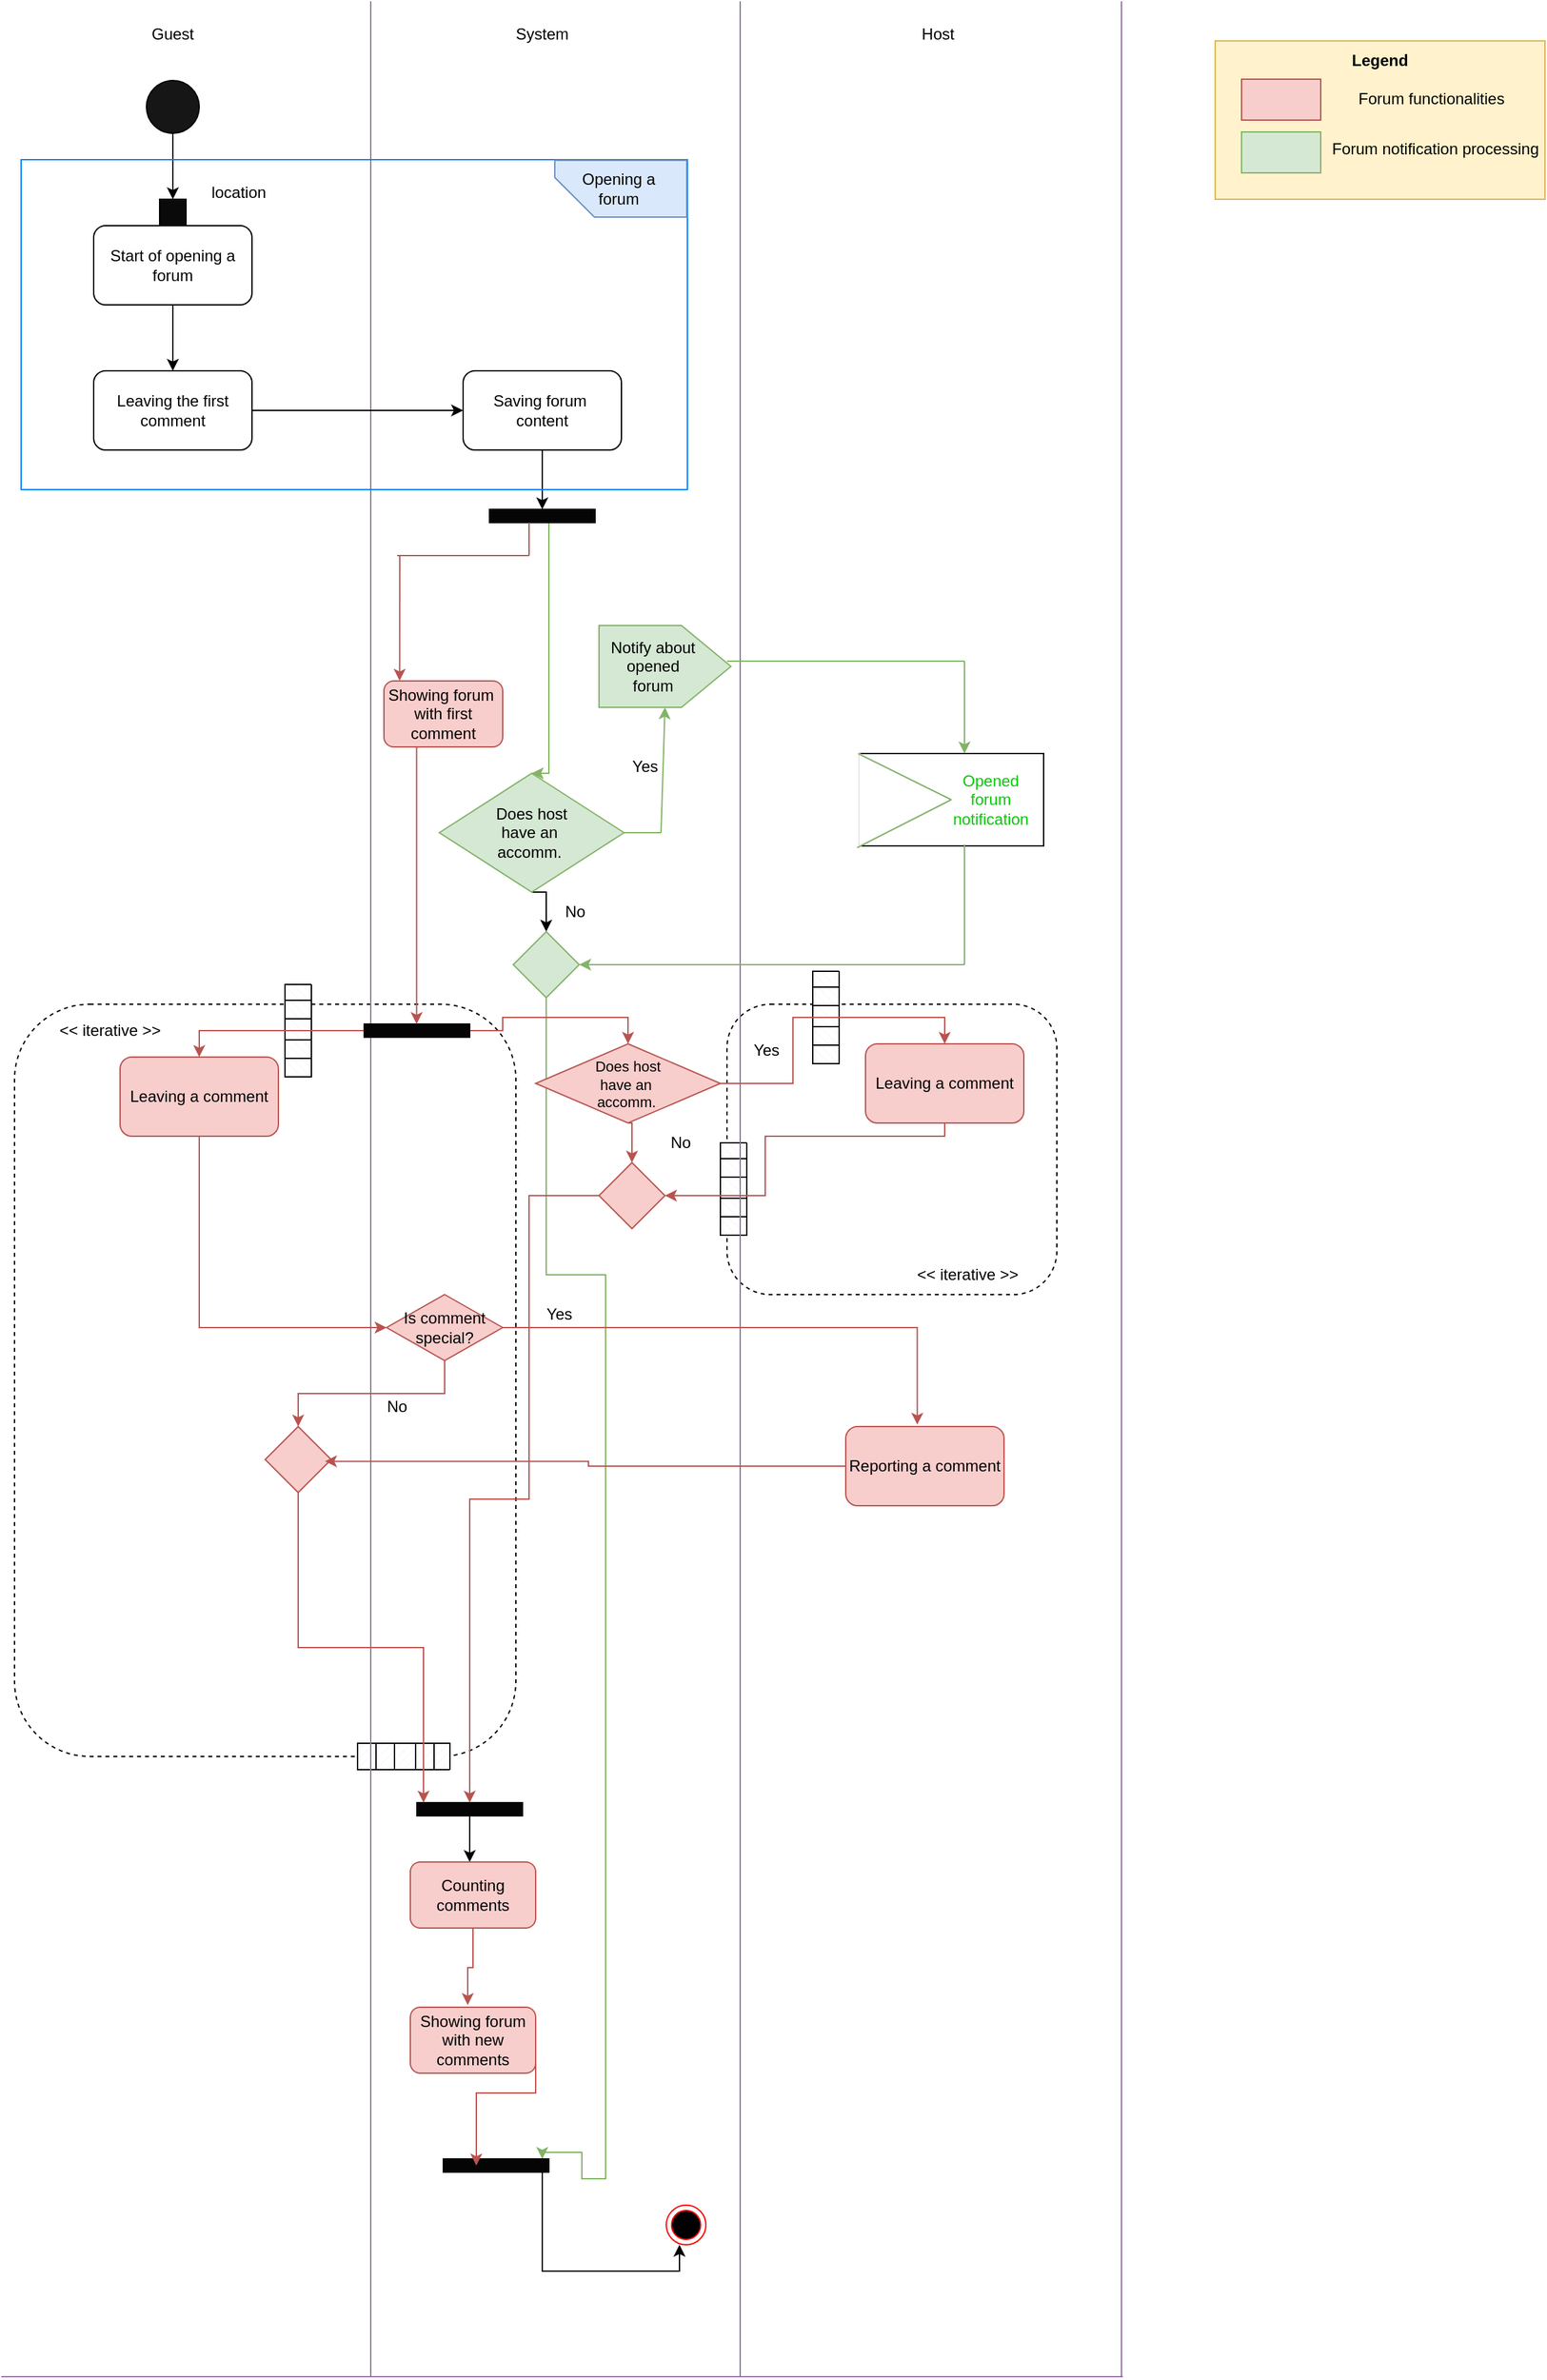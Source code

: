 <mxfile version="24.4.13" type="device">
  <diagram name="Page-1" id="BHdNFCYTddPQUC-m1091">
    <mxGraphModel dx="2765" dy="1475" grid="1" gridSize="10" guides="1" tooltips="1" connect="1" arrows="1" fold="1" page="1" pageScale="1" pageWidth="850" pageHeight="1100" math="0" shadow="0">
      <root>
        <mxCell id="0" />
        <mxCell id="1" parent="0" />
        <mxCell id="-KzzuyDdfA3MZNrRKInG-102" value="" style="rounded=1;whiteSpace=wrap;html=1;fillColor=none;dashed=1;" parent="1" vertex="1">
          <mxGeometry x="550" y="760" width="250" height="220" as="geometry" />
        </mxCell>
        <mxCell id="-KzzuyDdfA3MZNrRKInG-103" value="&amp;lt;&amp;lt; iterative &amp;gt;&amp;gt;" style="text;html=1;align=center;verticalAlign=middle;whiteSpace=wrap;rounded=0;" parent="1" vertex="1">
          <mxGeometry x="680" y="950" width="105" height="30" as="geometry" />
        </mxCell>
        <mxCell id="-KzzuyDdfA3MZNrRKInG-100" value="" style="rounded=1;whiteSpace=wrap;html=1;fillColor=none;dashed=1;" parent="1" vertex="1">
          <mxGeometry x="10" y="760" width="380" height="570" as="geometry" />
        </mxCell>
        <mxCell id="-KzzuyDdfA3MZNrRKInG-101" value="&amp;lt;&amp;lt; iterative &amp;gt;&amp;gt;" style="text;html=1;align=center;verticalAlign=middle;whiteSpace=wrap;rounded=0;" parent="1" vertex="1">
          <mxGeometry x="30" y="765" width="105" height="30" as="geometry" />
        </mxCell>
        <mxCell id="-KzzuyDdfA3MZNrRKInG-85" value="" style="group;fillColor=default;rotation=-180;" parent="1" vertex="1" connectable="0">
          <mxGeometry x="270" y="1320" width="70" height="20" as="geometry" />
        </mxCell>
        <mxCell id="-KzzuyDdfA3MZNrRKInG-86" value="" style="verticalLabelPosition=bottom;verticalAlign=top;html=1;shape=mxgraph.basic.patternFillRect;fillStyle=diag;step=5;fillStrokeWidth=0.2;fillStrokeColor=#dddddd;rotation=-180;" parent="-KzzuyDdfA3MZNrRKInG-85" vertex="1">
          <mxGeometry width="70" height="20" as="geometry" />
        </mxCell>
        <mxCell id="-KzzuyDdfA3MZNrRKInG-87" value="" style="endArrow=none;html=1;rounded=0;entryX=0.372;entryY=0.16;entryDx=0;entryDy=0;entryPerimeter=0;" parent="-KzzuyDdfA3MZNrRKInG-85" target="-KzzuyDdfA3MZNrRKInG-86" edge="1">
          <mxGeometry width="50" height="50" relative="1" as="geometry">
            <mxPoint x="44" as="sourcePoint" />
            <mxPoint x="56" y="12" as="targetPoint" />
            <Array as="points">
              <mxPoint x="44" y="20" />
            </Array>
          </mxGeometry>
        </mxCell>
        <mxCell id="-KzzuyDdfA3MZNrRKInG-88" value="" style="endArrow=none;html=1;rounded=0;entryX=0.372;entryY=0.16;entryDx=0;entryDy=0;entryPerimeter=0;" parent="-KzzuyDdfA3MZNrRKInG-85" edge="1">
          <mxGeometry width="50" height="50" relative="1" as="geometry">
            <mxPoint x="28" as="sourcePoint" />
            <mxPoint x="28" y="17" as="targetPoint" />
            <Array as="points">
              <mxPoint x="28" y="20" />
            </Array>
          </mxGeometry>
        </mxCell>
        <mxCell id="-KzzuyDdfA3MZNrRKInG-89" value="" style="endArrow=none;html=1;rounded=0;entryX=0.372;entryY=0.16;entryDx=0;entryDy=0;entryPerimeter=0;" parent="-KzzuyDdfA3MZNrRKInG-85" edge="1">
          <mxGeometry width="50" height="50" relative="1" as="geometry">
            <mxPoint x="14" as="sourcePoint" />
            <mxPoint x="14" y="17" as="targetPoint" />
            <Array as="points">
              <mxPoint x="14" y="20" />
            </Array>
          </mxGeometry>
        </mxCell>
        <mxCell id="-KzzuyDdfA3MZNrRKInG-90" value="" style="endArrow=none;html=1;rounded=0;entryX=0.372;entryY=0.16;entryDx=0;entryDy=0;entryPerimeter=0;" parent="-KzzuyDdfA3MZNrRKInG-85" edge="1">
          <mxGeometry width="50" height="50" relative="1" as="geometry">
            <mxPoint x="58" as="sourcePoint" />
            <mxPoint x="58" y="17" as="targetPoint" />
            <Array as="points">
              <mxPoint x="58" y="20" />
            </Array>
          </mxGeometry>
        </mxCell>
        <mxCell id="-KzzuyDdfA3MZNrRKInG-62" value="" style="group;fillColor=default;rotation=90;" parent="1" vertex="1" connectable="0">
          <mxGeometry x="520" y="890" width="70" height="20" as="geometry" />
        </mxCell>
        <mxCell id="-KzzuyDdfA3MZNrRKInG-63" value="" style="verticalLabelPosition=bottom;verticalAlign=top;html=1;shape=mxgraph.basic.patternFillRect;fillStyle=diag;step=5;fillStrokeWidth=0.2;fillStrokeColor=#dddddd;rotation=90;" parent="-KzzuyDdfA3MZNrRKInG-62" vertex="1">
          <mxGeometry width="70" height="20" as="geometry" />
        </mxCell>
        <mxCell id="-KzzuyDdfA3MZNrRKInG-64" value="" style="endArrow=none;html=1;rounded=0;entryX=0.372;entryY=0.16;entryDx=0;entryDy=0;entryPerimeter=0;" parent="-KzzuyDdfA3MZNrRKInG-62" target="-KzzuyDdfA3MZNrRKInG-63" edge="1">
          <mxGeometry width="50" height="50" relative="1" as="geometry">
            <mxPoint x="25" y="1" as="sourcePoint" />
            <mxPoint x="37" y="-11" as="targetPoint" />
            <Array as="points">
              <mxPoint x="45" y="1" />
            </Array>
          </mxGeometry>
        </mxCell>
        <mxCell id="-KzzuyDdfA3MZNrRKInG-65" value="" style="endArrow=none;html=1;rounded=0;entryX=0.372;entryY=0.16;entryDx=0;entryDy=0;entryPerimeter=0;" parent="-KzzuyDdfA3MZNrRKInG-62" edge="1">
          <mxGeometry width="50" height="50" relative="1" as="geometry">
            <mxPoint x="25" y="17" as="sourcePoint" />
            <mxPoint x="42" y="17" as="targetPoint" />
            <Array as="points">
              <mxPoint x="45" y="17" />
            </Array>
          </mxGeometry>
        </mxCell>
        <mxCell id="-KzzuyDdfA3MZNrRKInG-66" value="" style="endArrow=none;html=1;rounded=0;entryX=0.372;entryY=0.16;entryDx=0;entryDy=0;entryPerimeter=0;" parent="-KzzuyDdfA3MZNrRKInG-62" edge="1">
          <mxGeometry width="50" height="50" relative="1" as="geometry">
            <mxPoint x="25" y="31" as="sourcePoint" />
            <mxPoint x="42" y="31" as="targetPoint" />
            <Array as="points">
              <mxPoint x="45" y="31" />
            </Array>
          </mxGeometry>
        </mxCell>
        <mxCell id="-KzzuyDdfA3MZNrRKInG-67" value="" style="endArrow=none;html=1;rounded=0;entryX=0.372;entryY=0.16;entryDx=0;entryDy=0;entryPerimeter=0;" parent="-KzzuyDdfA3MZNrRKInG-62" edge="1">
          <mxGeometry width="50" height="50" relative="1" as="geometry">
            <mxPoint x="25" y="-13" as="sourcePoint" />
            <mxPoint x="42" y="-13" as="targetPoint" />
            <Array as="points">
              <mxPoint x="45" y="-13" />
            </Array>
          </mxGeometry>
        </mxCell>
        <mxCell id="-KzzuyDdfA3MZNrRKInG-38" value="" style="group;fillColor=default;rotation=90;" parent="1" vertex="1" connectable="0">
          <mxGeometry x="590" y="760" width="70" height="20" as="geometry" />
        </mxCell>
        <mxCell id="-KzzuyDdfA3MZNrRKInG-39" value="" style="verticalLabelPosition=bottom;verticalAlign=top;html=1;shape=mxgraph.basic.patternFillRect;fillStyle=diag;step=5;fillStrokeWidth=0.2;fillStrokeColor=#dddddd;rotation=90;" parent="-KzzuyDdfA3MZNrRKInG-38" vertex="1">
          <mxGeometry width="70" height="20" as="geometry" />
        </mxCell>
        <mxCell id="-KzzuyDdfA3MZNrRKInG-40" value="" style="endArrow=none;html=1;rounded=0;entryX=0.372;entryY=0.16;entryDx=0;entryDy=0;entryPerimeter=0;" parent="-KzzuyDdfA3MZNrRKInG-38" target="-KzzuyDdfA3MZNrRKInG-39" edge="1">
          <mxGeometry width="50" height="50" relative="1" as="geometry">
            <mxPoint x="25" y="1" as="sourcePoint" />
            <mxPoint x="37" y="-11" as="targetPoint" />
            <Array as="points">
              <mxPoint x="45" y="1" />
            </Array>
          </mxGeometry>
        </mxCell>
        <mxCell id="-KzzuyDdfA3MZNrRKInG-41" value="" style="endArrow=none;html=1;rounded=0;entryX=0.372;entryY=0.16;entryDx=0;entryDy=0;entryPerimeter=0;" parent="-KzzuyDdfA3MZNrRKInG-38" edge="1">
          <mxGeometry width="50" height="50" relative="1" as="geometry">
            <mxPoint x="25" y="17" as="sourcePoint" />
            <mxPoint x="42" y="17" as="targetPoint" />
            <Array as="points">
              <mxPoint x="45" y="17" />
            </Array>
          </mxGeometry>
        </mxCell>
        <mxCell id="-KzzuyDdfA3MZNrRKInG-42" value="" style="endArrow=none;html=1;rounded=0;entryX=0.372;entryY=0.16;entryDx=0;entryDy=0;entryPerimeter=0;" parent="-KzzuyDdfA3MZNrRKInG-38" edge="1">
          <mxGeometry width="50" height="50" relative="1" as="geometry">
            <mxPoint x="25" y="31" as="sourcePoint" />
            <mxPoint x="42" y="31" as="targetPoint" />
            <Array as="points">
              <mxPoint x="45" y="31" />
            </Array>
          </mxGeometry>
        </mxCell>
        <mxCell id="-KzzuyDdfA3MZNrRKInG-43" value="" style="endArrow=none;html=1;rounded=0;entryX=0.372;entryY=0.16;entryDx=0;entryDy=0;entryPerimeter=0;" parent="-KzzuyDdfA3MZNrRKInG-38" edge="1">
          <mxGeometry width="50" height="50" relative="1" as="geometry">
            <mxPoint x="25" y="-13" as="sourcePoint" />
            <mxPoint x="42" y="-13" as="targetPoint" />
            <Array as="points">
              <mxPoint x="45" y="-13" />
            </Array>
          </mxGeometry>
        </mxCell>
        <mxCell id="-KzzuyDdfA3MZNrRKInG-32" value="" style="group;fillColor=default;rotation=90;" parent="1" vertex="1" connectable="0">
          <mxGeometry x="190" y="770" width="70" height="20" as="geometry" />
        </mxCell>
        <mxCell id="-KzzuyDdfA3MZNrRKInG-33" value="" style="verticalLabelPosition=bottom;verticalAlign=top;html=1;shape=mxgraph.basic.patternFillRect;fillStyle=diag;step=5;fillStrokeWidth=0.2;fillStrokeColor=#dddddd;rotation=90;" parent="-KzzuyDdfA3MZNrRKInG-32" vertex="1">
          <mxGeometry width="70" height="20" as="geometry" />
        </mxCell>
        <mxCell id="-KzzuyDdfA3MZNrRKInG-34" value="" style="endArrow=none;html=1;rounded=0;entryX=0.372;entryY=0.16;entryDx=0;entryDy=0;entryPerimeter=0;" parent="-KzzuyDdfA3MZNrRKInG-32" target="-KzzuyDdfA3MZNrRKInG-33" edge="1">
          <mxGeometry width="50" height="50" relative="1" as="geometry">
            <mxPoint x="25" y="1" as="sourcePoint" />
            <mxPoint x="37" y="-11" as="targetPoint" />
            <Array as="points">
              <mxPoint x="45" y="1" />
            </Array>
          </mxGeometry>
        </mxCell>
        <mxCell id="-KzzuyDdfA3MZNrRKInG-35" value="" style="endArrow=none;html=1;rounded=0;entryX=0.372;entryY=0.16;entryDx=0;entryDy=0;entryPerimeter=0;" parent="-KzzuyDdfA3MZNrRKInG-32" edge="1">
          <mxGeometry width="50" height="50" relative="1" as="geometry">
            <mxPoint x="25" y="17" as="sourcePoint" />
            <mxPoint x="42" y="17" as="targetPoint" />
            <Array as="points">
              <mxPoint x="45" y="17" />
            </Array>
          </mxGeometry>
        </mxCell>
        <mxCell id="-KzzuyDdfA3MZNrRKInG-36" value="" style="endArrow=none;html=1;rounded=0;entryX=0.372;entryY=0.16;entryDx=0;entryDy=0;entryPerimeter=0;" parent="-KzzuyDdfA3MZNrRKInG-32" edge="1">
          <mxGeometry width="50" height="50" relative="1" as="geometry">
            <mxPoint x="25" y="31" as="sourcePoint" />
            <mxPoint x="42" y="31" as="targetPoint" />
            <Array as="points">
              <mxPoint x="45" y="31" />
            </Array>
          </mxGeometry>
        </mxCell>
        <mxCell id="-KzzuyDdfA3MZNrRKInG-37" value="" style="endArrow=none;html=1;rounded=0;entryX=0.372;entryY=0.16;entryDx=0;entryDy=0;entryPerimeter=0;" parent="-KzzuyDdfA3MZNrRKInG-32" edge="1">
          <mxGeometry width="50" height="50" relative="1" as="geometry">
            <mxPoint x="25" y="-13" as="sourcePoint" />
            <mxPoint x="42" y="-13" as="targetPoint" />
            <Array as="points">
              <mxPoint x="45" y="-13" />
            </Array>
          </mxGeometry>
        </mxCell>
        <mxCell id="dho4fEpibnppqb8Sw_KR-1" value="" style="endArrow=none;html=1;rounded=0;fillColor=#e1d5e7;strokeColor=#9673a6;" parent="1" edge="1">
          <mxGeometry width="50" height="50" relative="1" as="geometry">
            <mxPoint x="280" y="1800" as="sourcePoint" />
            <mxPoint x="280" as="targetPoint" />
          </mxGeometry>
        </mxCell>
        <mxCell id="dho4fEpibnppqb8Sw_KR-3" value="" style="endArrow=none;html=1;rounded=0;fillColor=#e1d5e7;strokeColor=#9673a6;" parent="1" edge="1">
          <mxGeometry width="50" height="50" relative="1" as="geometry">
            <mxPoint x="560" y="1800" as="sourcePoint" />
            <mxPoint x="560" as="targetPoint" />
          </mxGeometry>
        </mxCell>
        <mxCell id="dho4fEpibnppqb8Sw_KR-4" value="Guest" style="text;html=1;align=center;verticalAlign=middle;whiteSpace=wrap;rounded=0;" parent="1" vertex="1">
          <mxGeometry x="100" y="10" width="60" height="30" as="geometry" />
        </mxCell>
        <mxCell id="dho4fEpibnppqb8Sw_KR-5" value="Host" style="text;html=1;align=center;verticalAlign=middle;whiteSpace=wrap;rounded=0;" parent="1" vertex="1">
          <mxGeometry x="680" y="10" width="60" height="30" as="geometry" />
        </mxCell>
        <mxCell id="dho4fEpibnppqb8Sw_KR-6" value="System" style="text;html=1;align=center;verticalAlign=middle;whiteSpace=wrap;rounded=0;" parent="1" vertex="1">
          <mxGeometry x="380" y="10" width="60" height="30" as="geometry" />
        </mxCell>
        <mxCell id="dho4fEpibnppqb8Sw_KR-7" value="" style="ellipse;whiteSpace=wrap;html=1;aspect=fixed;fillColor=#171616;" parent="1" vertex="1">
          <mxGeometry x="110" y="60" width="40" height="40" as="geometry" />
        </mxCell>
        <mxCell id="dho4fEpibnppqb8Sw_KR-9" value="Start of opening a forum" style="rounded=1;whiteSpace=wrap;html=1;" parent="1" vertex="1">
          <mxGeometry x="70" y="170" width="120" height="60" as="geometry" />
        </mxCell>
        <mxCell id="dho4fEpibnppqb8Sw_KR-11" value="" style="endArrow=classic;html=1;rounded=0;" parent="1" target="dho4fEpibnppqb8Sw_KR-12" edge="1">
          <mxGeometry width="50" height="50" relative="1" as="geometry">
            <mxPoint x="130" y="100" as="sourcePoint" />
            <mxPoint x="130" y="150" as="targetPoint" />
          </mxGeometry>
        </mxCell>
        <mxCell id="dho4fEpibnppqb8Sw_KR-12" value="" style="rounded=0;whiteSpace=wrap;html=1;fillColor=#0a0a0a;" parent="1" vertex="1">
          <mxGeometry x="120" y="150" width="20" height="20" as="geometry" />
        </mxCell>
        <mxCell id="dho4fEpibnppqb8Sw_KR-14" value="location" style="text;html=1;align=center;verticalAlign=middle;whiteSpace=wrap;rounded=0;" parent="1" vertex="1">
          <mxGeometry x="150" y="130" width="60" height="30" as="geometry" />
        </mxCell>
        <mxCell id="dho4fEpibnppqb8Sw_KR-15" value="" style="endArrow=classic;html=1;rounded=0;exitX=0.5;exitY=1;exitDx=0;exitDy=0;" parent="1" source="dho4fEpibnppqb8Sw_KR-9" edge="1">
          <mxGeometry width="50" height="50" relative="1" as="geometry">
            <mxPoint x="400" y="250" as="sourcePoint" />
            <mxPoint x="130" y="280" as="targetPoint" />
          </mxGeometry>
        </mxCell>
        <mxCell id="dho4fEpibnppqb8Sw_KR-23" value="" style="shape=offPageConnector;whiteSpace=wrap;html=1;rotation=-90;fillColor=#d5e8d4;strokeColor=#82b366;" parent="1" vertex="1">
          <mxGeometry x="472" y="454" width="62" height="100" as="geometry" />
        </mxCell>
        <mxCell id="dho4fEpibnppqb8Sw_KR-24" value="Notify about&lt;div&gt;opened forum&lt;/div&gt;" style="text;html=1;align=center;verticalAlign=middle;whiteSpace=wrap;rounded=0;" parent="1" vertex="1">
          <mxGeometry x="458" y="474" width="72" height="60" as="geometry" />
        </mxCell>
        <mxCell id="dho4fEpibnppqb8Sw_KR-27" value="" style="ellipse;html=1;shape=endState;fillColor=#000000;strokeColor=#ff0000;" parent="1" vertex="1">
          <mxGeometry x="504" y="1670" width="30" height="30" as="geometry" />
        </mxCell>
        <mxCell id="dho4fEpibnppqb8Sw_KR-33" value="" style="group;fillColor=#d5e8d4;strokeColor=#82b366;" parent="1" vertex="1" connectable="0">
          <mxGeometry x="650" y="570" width="140" height="70" as="geometry" />
        </mxCell>
        <mxCell id="dho4fEpibnppqb8Sw_KR-28" value="" style="rounded=0;whiteSpace=wrap;html=1;container=0;" parent="dho4fEpibnppqb8Sw_KR-33" vertex="1">
          <mxGeometry width="140" height="70" as="geometry" />
        </mxCell>
        <mxCell id="dho4fEpibnppqb8Sw_KR-29" value="" style="triangle;whiteSpace=wrap;html=1;strokeColor=#ebe5e5;container=0;" parent="dho4fEpibnppqb8Sw_KR-33" vertex="1">
          <mxGeometry width="70" height="70" as="geometry" />
        </mxCell>
        <mxCell id="dho4fEpibnppqb8Sw_KR-31" value="" style="endArrow=none;html=1;rounded=0;entryX=-0.01;entryY=0.001;entryDx=0;entryDy=0;entryPerimeter=0;exitX=1;exitY=0.5;exitDx=0;exitDy=0;fillColor=#d5e8d4;strokeColor=#82b366;" parent="dho4fEpibnppqb8Sw_KR-33" source="dho4fEpibnppqb8Sw_KR-29" target="dho4fEpibnppqb8Sw_KR-29" edge="1">
          <mxGeometry width="50" height="50" relative="1" as="geometry">
            <mxPoint x="46.667" y="70" as="sourcePoint" />
            <mxPoint x="105" y="11.667" as="targetPoint" />
          </mxGeometry>
        </mxCell>
        <mxCell id="dho4fEpibnppqb8Sw_KR-32" value="" style="endArrow=none;html=1;rounded=0;entryX=1;entryY=0.5;entryDx=0;entryDy=0;exitX=-0.02;exitY=1.02;exitDx=0;exitDy=0;exitPerimeter=0;fillColor=#d5e8d4;strokeColor=#82b366;" parent="dho4fEpibnppqb8Sw_KR-33" source="dho4fEpibnppqb8Sw_KR-29" target="dho4fEpibnppqb8Sw_KR-29" edge="1">
          <mxGeometry width="50" height="50" relative="1" as="geometry">
            <mxPoint x="46.667" y="70" as="sourcePoint" />
            <mxPoint x="105" y="11.667" as="targetPoint" />
          </mxGeometry>
        </mxCell>
        <mxCell id="dho4fEpibnppqb8Sw_KR-34" value="&lt;font color=&quot;#00cc00&quot;&gt;Opened forum notification&lt;/font&gt;" style="text;html=1;align=center;verticalAlign=middle;whiteSpace=wrap;rounded=0;" parent="dho4fEpibnppqb8Sw_KR-33" vertex="1">
          <mxGeometry x="70" y="20" width="60" height="30" as="geometry" />
        </mxCell>
        <mxCell id="-KzzuyDdfA3MZNrRKInG-1" style="edgeStyle=orthogonalEdgeStyle;rounded=0;orthogonalLoop=1;jettySize=auto;html=1;exitX=0.5;exitY=0;exitDx=0;exitDy=0;endArrow=none;endFill=0;startArrow=classic;startFill=1;fillColor=#d5e8d4;strokeColor=#82b366;" parent="1" source="dho4fEpibnppqb8Sw_KR-37" target="dho4fEpibnppqb8Sw_KR-79" edge="1">
          <mxGeometry relative="1" as="geometry">
            <mxPoint x="430" y="400" as="targetPoint" />
            <Array as="points">
              <mxPoint x="415" y="450" />
              <mxPoint x="415" y="450" />
            </Array>
          </mxGeometry>
        </mxCell>
        <mxCell id="-KzzuyDdfA3MZNrRKInG-2" style="edgeStyle=orthogonalEdgeStyle;rounded=0;orthogonalLoop=1;jettySize=auto;html=1;exitX=0.5;exitY=1;exitDx=0;exitDy=0;entryX=0.5;entryY=0;entryDx=0;entryDy=0;" parent="1" source="dho4fEpibnppqb8Sw_KR-37" target="dho4fEpibnppqb8Sw_KR-56" edge="1">
          <mxGeometry relative="1" as="geometry" />
        </mxCell>
        <mxCell id="dho4fEpibnppqb8Sw_KR-37" value="Does host&lt;div&gt;have an&amp;nbsp;&lt;/div&gt;&lt;div&gt;accomm.&amp;nbsp;&lt;/div&gt;" style="rhombus;whiteSpace=wrap;html=1;fillColor=#d5e8d4;strokeColor=#82b366;" parent="1" vertex="1">
          <mxGeometry x="332" y="585" width="140" height="90" as="geometry" />
        </mxCell>
        <mxCell id="dho4fEpibnppqb8Sw_KR-39" value="Yes" style="text;html=1;align=center;verticalAlign=middle;whiteSpace=wrap;rounded=0;" parent="1" vertex="1">
          <mxGeometry x="458" y="565" width="60" height="30" as="geometry" />
        </mxCell>
        <mxCell id="dho4fEpibnppqb8Sw_KR-43" value="No" style="text;html=1;align=center;verticalAlign=middle;whiteSpace=wrap;rounded=0;" parent="1" vertex="1">
          <mxGeometry x="405" y="675" width="60" height="30" as="geometry" />
        </mxCell>
        <mxCell id="dho4fEpibnppqb8Sw_KR-44" value="Leaving the first comment" style="rounded=1;whiteSpace=wrap;html=1;" parent="1" vertex="1">
          <mxGeometry x="70" y="280" width="120" height="60" as="geometry" />
        </mxCell>
        <mxCell id="dho4fEpibnppqb8Sw_KR-46" value="" style="endArrow=none;html=1;rounded=0;entryX=1;entryY=0.5;entryDx=0;entryDy=0;fillColor=#d5e8d4;strokeColor=#82b366;" parent="1" target="dho4fEpibnppqb8Sw_KR-37" edge="1">
          <mxGeometry width="50" height="50" relative="1" as="geometry">
            <mxPoint x="500" y="630" as="sourcePoint" />
            <mxPoint x="343" y="540" as="targetPoint" />
          </mxGeometry>
        </mxCell>
        <mxCell id="-KzzuyDdfA3MZNrRKInG-26" style="edgeStyle=orthogonalEdgeStyle;rounded=0;orthogonalLoop=1;jettySize=auto;html=1;exitX=0.5;exitY=1;exitDx=0;exitDy=0;entryX=0;entryY=0.5;entryDx=0;entryDy=0;fillColor=#f8cecc;strokeColor=#b85450;" parent="1" source="dho4fEpibnppqb8Sw_KR-50" target="-KzzuyDdfA3MZNrRKInG-73" edge="1">
          <mxGeometry relative="1" as="geometry" />
        </mxCell>
        <mxCell id="dho4fEpibnppqb8Sw_KR-50" value="Leaving a comment" style="rounded=1;whiteSpace=wrap;html=1;fillColor=#f8cecc;strokeColor=#b85450;" parent="1" vertex="1">
          <mxGeometry x="90" y="800" width="120" height="60" as="geometry" />
        </mxCell>
        <mxCell id="-KzzuyDdfA3MZNrRKInG-51" style="edgeStyle=orthogonalEdgeStyle;rounded=0;orthogonalLoop=1;jettySize=auto;html=1;entryX=1;entryY=0.5;entryDx=0;entryDy=0;fillColor=#f8cecc;strokeColor=#b85450;" parent="1" source="dho4fEpibnppqb8Sw_KR-51" target="-KzzuyDdfA3MZNrRKInG-49" edge="1">
          <mxGeometry relative="1" as="geometry">
            <mxPoint x="670" y="920" as="targetPoint" />
            <Array as="points">
              <mxPoint x="715" y="860" />
              <mxPoint x="579" y="860" />
              <mxPoint x="579" y="905" />
            </Array>
          </mxGeometry>
        </mxCell>
        <mxCell id="dho4fEpibnppqb8Sw_KR-51" value="Leaving a comment" style="rounded=1;whiteSpace=wrap;html=1;fillColor=#f8cecc;strokeColor=#b85450;" parent="1" vertex="1">
          <mxGeometry x="655" y="790" width="120" height="60" as="geometry" />
        </mxCell>
        <mxCell id="dho4fEpibnppqb8Sw_KR-52" value="Showing forum&amp;nbsp;&lt;div&gt;with first&lt;/div&gt;&lt;div&gt;comment&lt;/div&gt;" style="rounded=1;whiteSpace=wrap;html=1;fillColor=#f8cecc;strokeColor=#b85450;" parent="1" vertex="1">
          <mxGeometry x="290" y="515" width="90" height="50" as="geometry" />
        </mxCell>
        <mxCell id="-KzzuyDdfA3MZNrRKInG-20" style="edgeStyle=orthogonalEdgeStyle;rounded=0;orthogonalLoop=1;jettySize=auto;html=1;exitX=0.5;exitY=1;exitDx=0;exitDy=0;entryX=1;entryY=1;entryDx=0;entryDy=-5;entryPerimeter=0;fillColor=#d5e8d4;strokeColor=#82b366;" parent="1" source="dho4fEpibnppqb8Sw_KR-56" target="dho4fEpibnppqb8Sw_KR-87" edge="1">
          <mxGeometry relative="1" as="geometry">
            <Array as="points">
              <mxPoint x="413" y="965" />
              <mxPoint x="458" y="965" />
              <mxPoint x="458" y="1650" />
              <mxPoint x="440" y="1650" />
              <mxPoint x="440" y="1630" />
              <mxPoint x="410" y="1630" />
            </Array>
            <mxPoint x="420" y="1690" as="targetPoint" />
          </mxGeometry>
        </mxCell>
        <mxCell id="dho4fEpibnppqb8Sw_KR-56" value="" style="rhombus;whiteSpace=wrap;html=1;fillColor=#d5e8d4;strokeColor=#82b366;" parent="1" vertex="1">
          <mxGeometry x="388" y="705" width="50" height="50" as="geometry" />
        </mxCell>
        <mxCell id="dho4fEpibnppqb8Sw_KR-57" value="" style="endArrow=classic;html=1;rounded=0;entryX=1;entryY=0.5;entryDx=0;entryDy=0;fillColor=#d5e8d4;strokeColor=#82b366;" parent="1" target="dho4fEpibnppqb8Sw_KR-56" edge="1">
          <mxGeometry width="50" height="50" relative="1" as="geometry">
            <mxPoint x="730" y="730" as="sourcePoint" />
            <mxPoint x="400" y="740" as="targetPoint" />
          </mxGeometry>
        </mxCell>
        <mxCell id="dho4fEpibnppqb8Sw_KR-59" value="" style="endArrow=none;html=1;rounded=0;fillColor=#d5e8d4;strokeColor=#82b366;" parent="1" edge="1">
          <mxGeometry width="50" height="50" relative="1" as="geometry">
            <mxPoint x="730" y="730" as="sourcePoint" />
            <mxPoint x="730" y="639" as="targetPoint" />
          </mxGeometry>
        </mxCell>
        <mxCell id="dho4fEpibnppqb8Sw_KR-75" value="" style="endArrow=classic;html=1;rounded=0;entryX=0;entryY=0.5;entryDx=0;entryDy=0;fillColor=#d5e8d4;strokeColor=#82b366;" parent="1" target="dho4fEpibnppqb8Sw_KR-23" edge="1">
          <mxGeometry width="50" height="50" relative="1" as="geometry">
            <mxPoint x="500" y="630" as="sourcePoint" />
            <mxPoint x="455" y="490" as="targetPoint" />
          </mxGeometry>
        </mxCell>
        <mxCell id="dho4fEpibnppqb8Sw_KR-77" value="" style="endArrow=none;html=1;rounded=0;exitX=0.565;exitY=0.97;exitDx=0;exitDy=0;exitPerimeter=0;fillColor=#d5e8d4;strokeColor=#82b366;" parent="1" source="dho4fEpibnppqb8Sw_KR-23" edge="1">
          <mxGeometry width="50" height="50" relative="1" as="geometry">
            <mxPoint x="555" y="490" as="sourcePoint" />
            <mxPoint x="730" y="500" as="targetPoint" />
          </mxGeometry>
        </mxCell>
        <mxCell id="dho4fEpibnppqb8Sw_KR-78" value="Saving forum&amp;nbsp;&lt;div&gt;content&lt;/div&gt;" style="rounded=1;whiteSpace=wrap;html=1;" parent="1" vertex="1">
          <mxGeometry x="350" y="280" width="120" height="60" as="geometry" />
        </mxCell>
        <mxCell id="dho4fEpibnppqb8Sw_KR-79" value="" style="html=1;points=[[0,0,0,0,5],[0,1,0,0,-5],[1,0,0,0,5],[1,1,0,0,-5]];perimeter=orthogonalPerimeter;outlineConnect=0;targetShapes=umlLifeline;portConstraint=eastwest;newEdgeStyle={&quot;curved&quot;:0,&quot;rounded&quot;:0};rotation=-90;fillColor=#050505;" parent="1" vertex="1">
          <mxGeometry x="405" y="350" width="10" height="80" as="geometry" />
        </mxCell>
        <mxCell id="dho4fEpibnppqb8Sw_KR-80" value="" style="endArrow=classic;html=1;rounded=0;exitX=1;exitY=0.5;exitDx=0;exitDy=0;entryX=0;entryY=0.5;entryDx=0;entryDy=0;" parent="1" source="dho4fEpibnppqb8Sw_KR-44" target="dho4fEpibnppqb8Sw_KR-78" edge="1">
          <mxGeometry width="50" height="50" relative="1" as="geometry">
            <mxPoint x="400" y="250" as="sourcePoint" />
            <mxPoint x="450" y="200" as="targetPoint" />
          </mxGeometry>
        </mxCell>
        <mxCell id="dho4fEpibnppqb8Sw_KR-81" value="" style="endArrow=classic;html=1;rounded=0;exitX=0.5;exitY=1;exitDx=0;exitDy=0;" parent="1" source="dho4fEpibnppqb8Sw_KR-78" target="dho4fEpibnppqb8Sw_KR-79" edge="1">
          <mxGeometry width="50" height="50" relative="1" as="geometry">
            <mxPoint x="400" y="450" as="sourcePoint" />
            <mxPoint x="450" y="400" as="targetPoint" />
          </mxGeometry>
        </mxCell>
        <mxCell id="dho4fEpibnppqb8Sw_KR-83" value="" style="endArrow=classic;html=1;rounded=0;entryX=0.132;entryY=-0.003;entryDx=0;entryDy=0;entryPerimeter=0;fillColor=#f8cecc;strokeColor=#b85450;" parent="1" target="dho4fEpibnppqb8Sw_KR-52" edge="1">
          <mxGeometry width="50" height="50" relative="1" as="geometry">
            <mxPoint x="302" y="420" as="sourcePoint" />
            <mxPoint x="340" y="740" as="targetPoint" />
          </mxGeometry>
        </mxCell>
        <mxCell id="dho4fEpibnppqb8Sw_KR-84" value="" style="endArrow=none;html=1;rounded=0;fillColor=#f8cecc;strokeColor=#b85450;" parent="1" edge="1">
          <mxGeometry width="50" height="50" relative="1" as="geometry">
            <mxPoint x="300" y="420" as="sourcePoint" />
            <mxPoint x="400" y="420" as="targetPoint" />
          </mxGeometry>
        </mxCell>
        <mxCell id="dho4fEpibnppqb8Sw_KR-85" value="" style="endArrow=none;html=1;rounded=0;fillColor=#f8cecc;strokeColor=#b85450;" parent="1" target="dho4fEpibnppqb8Sw_KR-79" edge="1">
          <mxGeometry width="50" height="50" relative="1" as="geometry">
            <mxPoint x="400" y="420" as="sourcePoint" />
            <mxPoint x="450" y="540" as="targetPoint" />
          </mxGeometry>
        </mxCell>
        <mxCell id="dho4fEpibnppqb8Sw_KR-87" value="" style="html=1;points=[[0,0,0,0,5],[0,1,0,0,-5],[1,0,0,0,5],[1,1,0,0,-5]];perimeter=orthogonalPerimeter;outlineConnect=0;targetShapes=umlLifeline;portConstraint=eastwest;newEdgeStyle={&quot;curved&quot;:0,&quot;rounded&quot;:0};rotation=-90;fillColor=#050505;" parent="1" vertex="1">
          <mxGeometry x="370" y="1600" width="10" height="80" as="geometry" />
        </mxCell>
        <mxCell id="-KzzuyDdfA3MZNrRKInG-3" style="edgeStyle=orthogonalEdgeStyle;rounded=0;orthogonalLoop=1;jettySize=auto;html=1;exitX=0.5;exitY=0;exitDx=0;exitDy=0;startArrow=classic;startFill=1;endArrow=none;endFill=0;fillColor=#d5e8d4;strokeColor=#82b366;" parent="1" edge="1">
          <mxGeometry relative="1" as="geometry">
            <mxPoint x="730" y="500" as="targetPoint" />
            <mxPoint x="730" y="570" as="sourcePoint" />
          </mxGeometry>
        </mxCell>
        <mxCell id="-KzzuyDdfA3MZNrRKInG-16" style="edgeStyle=orthogonalEdgeStyle;rounded=0;orthogonalLoop=1;jettySize=auto;html=1;curved=0;exitX=0;exitY=1;exitDx=0;exitDy=-5;exitPerimeter=0;entryX=0.333;entryY=1;entryDx=0;entryDy=0;entryPerimeter=0;" parent="1" source="dho4fEpibnppqb8Sw_KR-87" target="dho4fEpibnppqb8Sw_KR-27" edge="1">
          <mxGeometry relative="1" as="geometry" />
        </mxCell>
        <mxCell id="-KzzuyDdfA3MZNrRKInG-23" style="edgeStyle=orthogonalEdgeStyle;rounded=0;orthogonalLoop=1;jettySize=auto;html=1;curved=0;entryX=0.5;entryY=0;entryDx=0;entryDy=0;fillColor=#f8cecc;strokeColor=#b85450;" parent="1" source="-KzzuyDdfA3MZNrRKInG-21" target="dho4fEpibnppqb8Sw_KR-50" edge="1">
          <mxGeometry relative="1" as="geometry" />
        </mxCell>
        <mxCell id="sD6xWj0AZs2bCfy0XuN7-3" style="edgeStyle=orthogonalEdgeStyle;rounded=0;orthogonalLoop=1;jettySize=auto;html=1;curved=0;fillColor=#f8cecc;strokeColor=#b85450;" edge="1" parent="1" source="-KzzuyDdfA3MZNrRKInG-21" target="-KzzuyDdfA3MZNrRKInG-44">
          <mxGeometry relative="1" as="geometry" />
        </mxCell>
        <mxCell id="-KzzuyDdfA3MZNrRKInG-21" value="" style="html=1;points=[[0,0,0,0,5],[0,1,0,0,-5],[1,0,0,0,5],[1,1,0,0,-5]];perimeter=orthogonalPerimeter;outlineConnect=0;targetShapes=umlLifeline;portConstraint=eastwest;newEdgeStyle={&quot;curved&quot;:0,&quot;rounded&quot;:0};rotation=-90;fillColor=#050505;" parent="1" vertex="1">
          <mxGeometry x="310" y="740" width="10" height="80" as="geometry" />
        </mxCell>
        <mxCell id="-KzzuyDdfA3MZNrRKInG-22" value="" style="endArrow=classic;html=1;rounded=0;exitX=0.5;exitY=1;exitDx=0;exitDy=0;fillColor=#f8cecc;strokeColor=#b85450;" parent="1" edge="1">
          <mxGeometry width="50" height="50" relative="1" as="geometry">
            <mxPoint x="314.76" y="565" as="sourcePoint" />
            <mxPoint x="314.76" y="775" as="targetPoint" />
          </mxGeometry>
        </mxCell>
        <mxCell id="-KzzuyDdfA3MZNrRKInG-25" value="" style="html=1;points=[[0,0,0,0,5],[0,1,0,0,-5],[1,0,0,0,5],[1,1,0,0,-5]];perimeter=orthogonalPerimeter;outlineConnect=0;targetShapes=umlLifeline;portConstraint=eastwest;newEdgeStyle={&quot;curved&quot;:0,&quot;rounded&quot;:0};rotation=-90;fillColor=#050505;" parent="1" vertex="1">
          <mxGeometry x="350" y="1330" width="10" height="80" as="geometry" />
        </mxCell>
        <mxCell id="-KzzuyDdfA3MZNrRKInG-91" style="edgeStyle=orthogonalEdgeStyle;rounded=0;orthogonalLoop=1;jettySize=auto;html=1;exitX=1;exitY=0.5;exitDx=0;exitDy=0;fillColor=#f8cecc;strokeColor=#b85450;" parent="1" source="-KzzuyDdfA3MZNrRKInG-28" edge="1">
          <mxGeometry relative="1" as="geometry">
            <mxPoint x="405.003" y="1600" as="sourcePoint" />
            <mxPoint x="360" y="1640" as="targetPoint" />
            <Array as="points">
              <mxPoint x="405" y="1585" />
              <mxPoint x="360" y="1585" />
            </Array>
          </mxGeometry>
        </mxCell>
        <mxCell id="-KzzuyDdfA3MZNrRKInG-28" value="Showing forum with new comments" style="rounded=1;whiteSpace=wrap;html=1;fillColor=#f8cecc;strokeColor=#b85450;" parent="1" vertex="1">
          <mxGeometry x="310" y="1520" width="95" height="50" as="geometry" />
        </mxCell>
        <mxCell id="-KzzuyDdfA3MZNrRKInG-46" style="edgeStyle=orthogonalEdgeStyle;rounded=0;orthogonalLoop=1;jettySize=auto;html=1;exitX=1;exitY=0.5;exitDx=0;exitDy=0;entryX=0.5;entryY=0;entryDx=0;entryDy=0;fillColor=#f8cecc;strokeColor=#b85450;" parent="1" source="-KzzuyDdfA3MZNrRKInG-44" target="dho4fEpibnppqb8Sw_KR-51" edge="1">
          <mxGeometry relative="1" as="geometry" />
        </mxCell>
        <mxCell id="-KzzuyDdfA3MZNrRKInG-50" style="edgeStyle=orthogonalEdgeStyle;rounded=0;orthogonalLoop=1;jettySize=auto;html=1;exitX=0.5;exitY=1;exitDx=0;exitDy=0;entryX=0.5;entryY=0;entryDx=0;entryDy=0;fillColor=#f8cecc;strokeColor=#b85450;" parent="1" source="-KzzuyDdfA3MZNrRKInG-44" target="-KzzuyDdfA3MZNrRKInG-49" edge="1">
          <mxGeometry relative="1" as="geometry" />
        </mxCell>
        <mxCell id="-KzzuyDdfA3MZNrRKInG-44" value="&lt;font style=&quot;font-size: 11px;&quot;&gt;Does host&lt;/font&gt;&lt;div style=&quot;font-size: 11px;&quot;&gt;&lt;font style=&quot;font-size: 11px;&quot;&gt;have an&amp;nbsp;&lt;/font&gt;&lt;/div&gt;&lt;div style=&quot;font-size: 11px;&quot;&gt;&lt;font style=&quot;font-size: 11px;&quot;&gt;accomm.&lt;/font&gt;&lt;span style=&quot;font-size: 8px;&quot;&gt;&amp;nbsp;&lt;/span&gt;&lt;/div&gt;" style="rhombus;whiteSpace=wrap;html=1;fillColor=#f8cecc;strokeColor=#b85450;" parent="1" vertex="1">
          <mxGeometry x="405" y="790" width="140" height="60" as="geometry" />
        </mxCell>
        <mxCell id="-KzzuyDdfA3MZNrRKInG-47" value="Yes" style="text;html=1;align=center;verticalAlign=middle;whiteSpace=wrap;rounded=0;" parent="1" vertex="1">
          <mxGeometry x="550" y="780" width="60" height="30" as="geometry" />
        </mxCell>
        <mxCell id="-KzzuyDdfA3MZNrRKInG-52" style="edgeStyle=orthogonalEdgeStyle;rounded=0;orthogonalLoop=1;jettySize=auto;html=1;exitX=0;exitY=0.5;exitDx=0;exitDy=0;fillColor=#f8cecc;strokeColor=#b85450;" parent="1" source="-KzzuyDdfA3MZNrRKInG-49" target="-KzzuyDdfA3MZNrRKInG-25" edge="1">
          <mxGeometry relative="1" as="geometry">
            <mxPoint x="360" y="970" as="targetPoint" />
            <Array as="points">
              <mxPoint x="400" y="905" />
              <mxPoint x="400" y="1135" />
            </Array>
          </mxGeometry>
        </mxCell>
        <mxCell id="-KzzuyDdfA3MZNrRKInG-49" value="" style="rhombus;whiteSpace=wrap;html=1;fillColor=#f8cecc;strokeColor=#b85450;" parent="1" vertex="1">
          <mxGeometry x="453" y="880" width="50" height="50" as="geometry" />
        </mxCell>
        <mxCell id="-KzzuyDdfA3MZNrRKInG-53" value="No" style="text;html=1;align=center;verticalAlign=middle;whiteSpace=wrap;rounded=0;" parent="1" vertex="1">
          <mxGeometry x="485" y="850" width="60" height="30" as="geometry" />
        </mxCell>
        <mxCell id="-KzzuyDdfA3MZNrRKInG-82" style="edgeStyle=orthogonalEdgeStyle;rounded=0;orthogonalLoop=1;jettySize=auto;html=1;exitX=0.5;exitY=1;exitDx=0;exitDy=0;entryX=0.5;entryY=0;entryDx=0;entryDy=0;fillColor=#f8cecc;strokeColor=#b85450;" parent="1" source="-KzzuyDdfA3MZNrRKInG-73" target="-KzzuyDdfA3MZNrRKInG-76" edge="1">
          <mxGeometry relative="1" as="geometry" />
        </mxCell>
        <mxCell id="-KzzuyDdfA3MZNrRKInG-73" value="Is comment&lt;div&gt;special?&lt;/div&gt;" style="rhombus;whiteSpace=wrap;html=1;fillColor=#f8cecc;strokeColor=#b85450;" parent="1" vertex="1">
          <mxGeometry x="292" y="980" width="88" height="50" as="geometry" />
        </mxCell>
        <mxCell id="-KzzuyDdfA3MZNrRKInG-76" value="" style="rhombus;whiteSpace=wrap;html=1;fillColor=#f8cecc;strokeColor=#b85450;" parent="1" vertex="1">
          <mxGeometry x="200" y="1080" width="50" height="50" as="geometry" />
        </mxCell>
        <mxCell id="-KzzuyDdfA3MZNrRKInG-78" value="Reporting a comment" style="rounded=1;whiteSpace=wrap;html=1;fillColor=#f8cecc;strokeColor=#b85450;" parent="1" vertex="1">
          <mxGeometry x="640" y="1080" width="120" height="60" as="geometry" />
        </mxCell>
        <mxCell id="-KzzuyDdfA3MZNrRKInG-79" value="Yes" style="text;html=1;align=center;verticalAlign=middle;whiteSpace=wrap;rounded=0;" parent="1" vertex="1">
          <mxGeometry x="393" y="980" width="60" height="30" as="geometry" />
        </mxCell>
        <mxCell id="-KzzuyDdfA3MZNrRKInG-80" style="edgeStyle=orthogonalEdgeStyle;rounded=0;orthogonalLoop=1;jettySize=auto;html=1;exitX=1;exitY=0.5;exitDx=0;exitDy=0;entryX=0.452;entryY=-0.024;entryDx=0;entryDy=0;entryPerimeter=0;fillColor=#f8cecc;strokeColor=#b85450;" parent="1" source="-KzzuyDdfA3MZNrRKInG-73" target="-KzzuyDdfA3MZNrRKInG-78" edge="1">
          <mxGeometry relative="1" as="geometry" />
        </mxCell>
        <mxCell id="-KzzuyDdfA3MZNrRKInG-81" style="edgeStyle=orthogonalEdgeStyle;rounded=0;orthogonalLoop=1;jettySize=auto;html=1;entryX=0.907;entryY=0.527;entryDx=0;entryDy=0;entryPerimeter=0;fillColor=#f8cecc;strokeColor=#b85450;" parent="1" source="-KzzuyDdfA3MZNrRKInG-78" target="-KzzuyDdfA3MZNrRKInG-76" edge="1">
          <mxGeometry relative="1" as="geometry" />
        </mxCell>
        <mxCell id="-KzzuyDdfA3MZNrRKInG-83" value="No" style="text;html=1;align=center;verticalAlign=middle;whiteSpace=wrap;rounded=0;" parent="1" vertex="1">
          <mxGeometry x="270" y="1050" width="60" height="30" as="geometry" />
        </mxCell>
        <mxCell id="-KzzuyDdfA3MZNrRKInG-84" style="edgeStyle=orthogonalEdgeStyle;rounded=0;orthogonalLoop=1;jettySize=auto;html=1;exitX=0.5;exitY=1;exitDx=0;exitDy=0;entryX=1;entryY=0;entryDx=0;entryDy=5;entryPerimeter=0;fillColor=#f8cecc;strokeColor=#b85450;" parent="1" source="-KzzuyDdfA3MZNrRKInG-76" target="-KzzuyDdfA3MZNrRKInG-25" edge="1">
          <mxGeometry relative="1" as="geometry" />
        </mxCell>
        <mxCell id="-KzzuyDdfA3MZNrRKInG-94" value="" style="endArrow=classic;html=1;rounded=0;entryX=0.5;entryY=0;entryDx=0;entryDy=0;" parent="1" source="-KzzuyDdfA3MZNrRKInG-25" edge="1">
          <mxGeometry width="50" height="50" relative="1" as="geometry">
            <mxPoint x="420" y="1420" as="sourcePoint" />
            <mxPoint x="355" y="1410" as="targetPoint" />
          </mxGeometry>
        </mxCell>
        <mxCell id="-KzzuyDdfA3MZNrRKInG-98" value="Counting comments" style="rounded=1;whiteSpace=wrap;html=1;fillColor=#f8cecc;strokeColor=#b85450;" parent="1" vertex="1">
          <mxGeometry x="310" y="1410" width="95" height="50" as="geometry" />
        </mxCell>
        <mxCell id="-KzzuyDdfA3MZNrRKInG-99" style="edgeStyle=orthogonalEdgeStyle;rounded=0;orthogonalLoop=1;jettySize=auto;html=1;entryX=0.458;entryY=-0.033;entryDx=0;entryDy=0;entryPerimeter=0;fillColor=#f8cecc;strokeColor=#b85450;" parent="1" source="-KzzuyDdfA3MZNrRKInG-98" target="-KzzuyDdfA3MZNrRKInG-28" edge="1">
          <mxGeometry relative="1" as="geometry" />
        </mxCell>
        <mxCell id="sD6xWj0AZs2bCfy0XuN7-7" value="" style="rounded=0;whiteSpace=wrap;html=1;fillColor=none;strokeColor=#007FFF;" vertex="1" parent="1">
          <mxGeometry x="15" y="120" width="505" height="250" as="geometry" />
        </mxCell>
        <mxCell id="sD6xWj0AZs2bCfy0XuN7-8" value="" style="shape=card;whiteSpace=wrap;html=1;rotation=-90;strokeColor=#6c8ebf;fillColor=#dae8fc;" vertex="1" parent="1">
          <mxGeometry x="448" y="92" width="43" height="100" as="geometry" />
        </mxCell>
        <mxCell id="sD6xWj0AZs2bCfy0XuN7-9" value="Opening a forum" style="text;html=1;align=center;verticalAlign=middle;whiteSpace=wrap;rounded=0;" vertex="1" parent="1">
          <mxGeometry x="438" y="127" width="60" height="30" as="geometry" />
        </mxCell>
        <mxCell id="sD6xWj0AZs2bCfy0XuN7-10" value="" style="endArrow=none;html=1;rounded=0;fillColor=#e1d5e7;strokeColor=#9673a6;" edge="1" parent="1">
          <mxGeometry width="50" height="50" relative="1" as="geometry">
            <mxPoint y="1800" as="sourcePoint" />
            <mxPoint x="850" y="1800" as="targetPoint" />
          </mxGeometry>
        </mxCell>
        <mxCell id="sD6xWj0AZs2bCfy0XuN7-11" value="" style="endArrow=none;html=1;rounded=0;fillColor=#e1d5e7;strokeColor=#9673a6;" edge="1" parent="1">
          <mxGeometry width="50" height="50" relative="1" as="geometry">
            <mxPoint x="849" y="1800" as="sourcePoint" />
            <mxPoint x="849" as="targetPoint" />
          </mxGeometry>
        </mxCell>
        <mxCell id="sD6xWj0AZs2bCfy0XuN7-12" value="" style="rounded=0;whiteSpace=wrap;html=1;fillColor=#fff2cc;strokeColor=#d6b656;" vertex="1" parent="1">
          <mxGeometry x="920" y="30" width="250" height="120" as="geometry" />
        </mxCell>
        <mxCell id="sD6xWj0AZs2bCfy0XuN7-13" value="Legend" style="text;html=1;align=center;verticalAlign=middle;whiteSpace=wrap;rounded=0;fontStyle=1" vertex="1" parent="1">
          <mxGeometry x="1015" y="30" width="60" height="30" as="geometry" />
        </mxCell>
        <mxCell id="sD6xWj0AZs2bCfy0XuN7-15" value="" style="rounded=0;whiteSpace=wrap;html=1;fillColor=#f8cecc;strokeColor=#b85450;" vertex="1" parent="1">
          <mxGeometry x="940" y="59" width="60" height="31" as="geometry" />
        </mxCell>
        <mxCell id="sD6xWj0AZs2bCfy0XuN7-16" value="" style="rounded=0;whiteSpace=wrap;html=1;fillColor=#d5e8d4;strokeColor=#82b366;" vertex="1" parent="1">
          <mxGeometry x="940" y="99" width="60" height="31" as="geometry" />
        </mxCell>
        <mxCell id="sD6xWj0AZs2bCfy0XuN7-17" value="Forum functionalities" style="text;html=1;align=center;verticalAlign=middle;whiteSpace=wrap;rounded=0;" vertex="1" parent="1">
          <mxGeometry x="1004" y="59" width="160" height="30.5" as="geometry" />
        </mxCell>
        <mxCell id="sD6xWj0AZs2bCfy0XuN7-18" value="Forum notification processing" style="text;html=1;align=center;verticalAlign=middle;whiteSpace=wrap;rounded=0;" vertex="1" parent="1">
          <mxGeometry x="1004" y="96.5" width="166" height="30.5" as="geometry" />
        </mxCell>
      </root>
    </mxGraphModel>
  </diagram>
</mxfile>

